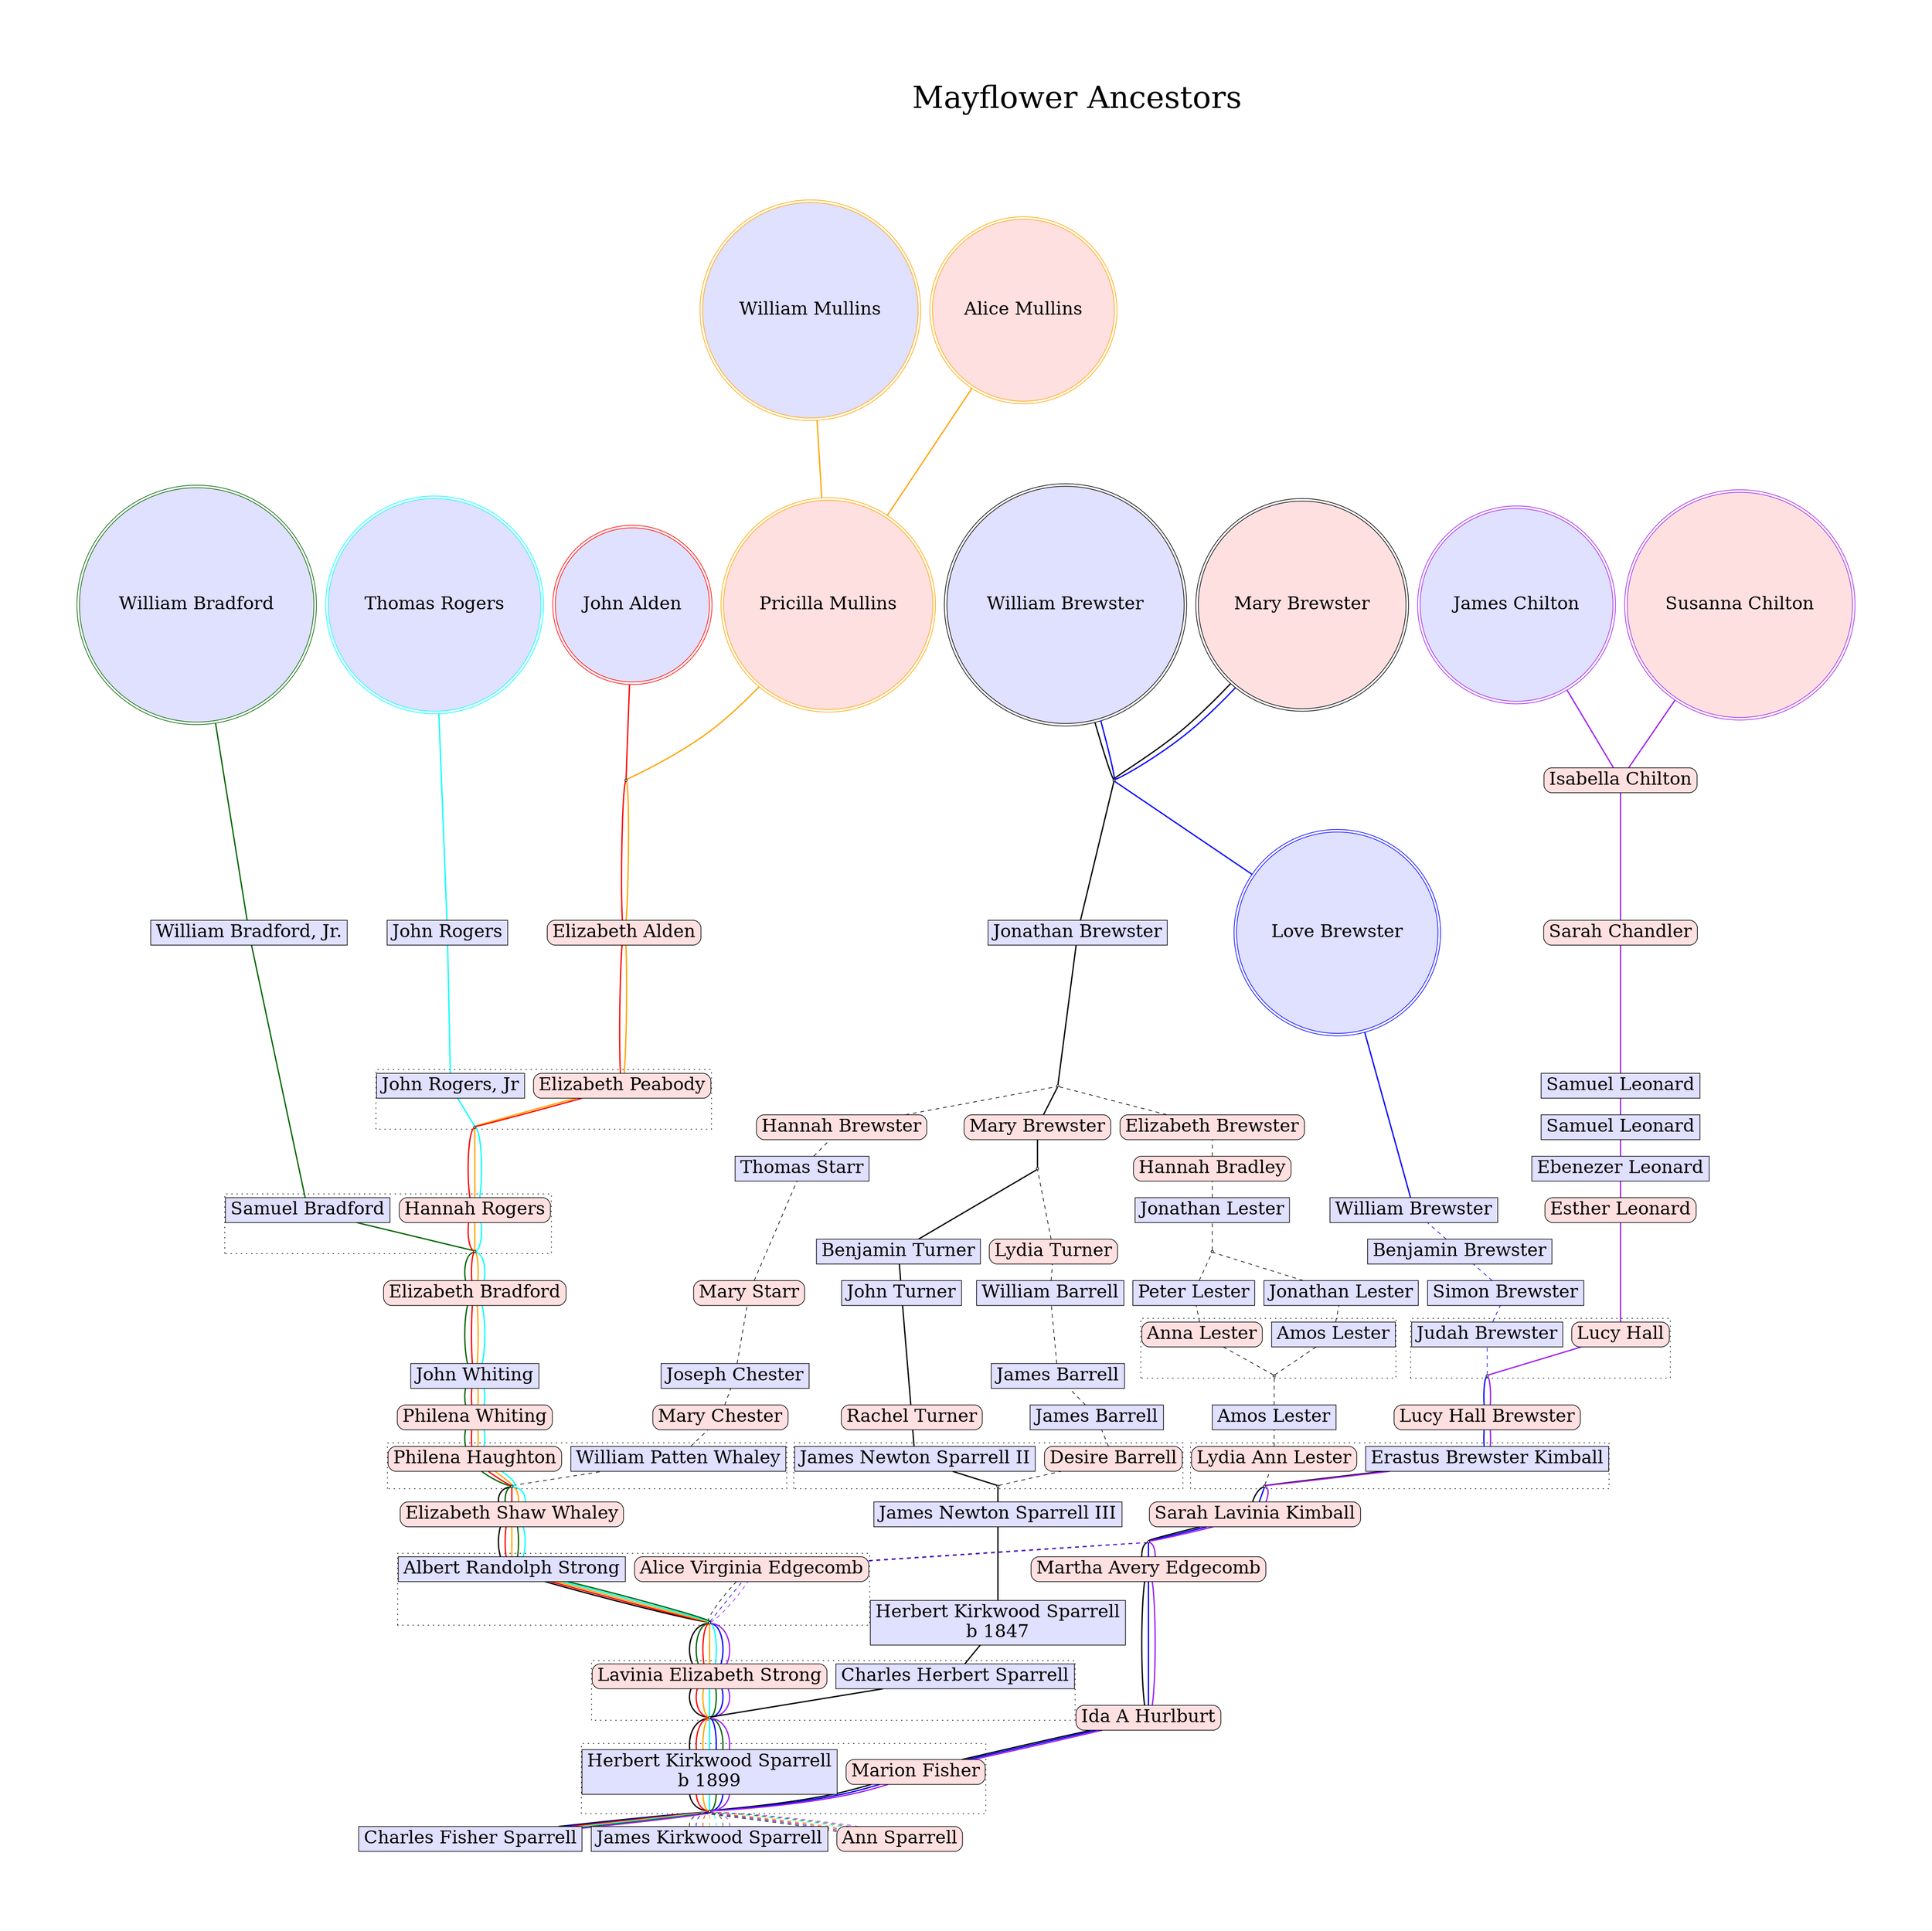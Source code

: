 digraph GRAMPS_graph
{
  bgcolor=white;
  center="true";
  charset="utf8";
  concentrate="false";
  dpi="300";
  graph [fontsize=28];
  margin="1.00,1.00";
  mclimit="99";
  nodesep="0.20";
  outputorder="edgesfirst";
  page="36.00,24.00";
  pagedir="BL";
  rankdir="BT";
  ranksep="0.20";
  ratio="fill";
  searchsize="100";
  size="24.00 22.00";
  splines="true";

  edge [len=0.5 style=solid arrowhead=none arrowtail=normal fontsize=28];
  node [style=filled fontsize=28];


  I0000 [ shape="plaintext" fillcolor="#ffffff"  label="Mayflower Ancestors" fontsize=48];
  I1054 [ shape="box" fillcolor="#ffe0e0" style="rounded,filled" label="Sarah Lavinia Kimball" ];
  I887 [ shape="box" fillcolor="#ffe0e0" style="rounded,filled" label="Mary Brewster" ];
  I1132 [ shape="box" fillcolor="#ffe0e0" style="rounded,filled" label="Lucy Hall" ];
  I1187 [ shape="box" fillcolor="#e0e0ff" style="solid,filled" label="William Brewster" ];
  ITR1 [ shape="circle" fillcolor="#e0e0ff" style="solid,filled" label="Thomas Rogers" peripheries=2 color=cyan];
  IJR1 [ shape="box" fillcolor="#e0e0ff" style="solid,filled" label="John Rogers" ];
  IJR2 [ shape="box" fillcolor="#e0e0ff" style="solid,filled" label="John Rogers, Jr" ];
  I1087 [ shape="box" fillcolor="#ffe0e0" style="rounded,filled" label="Lydia Ann Lester" ];
  I1076 [ shape="box" fillcolor="#e0e0ff" style="solid,filled" label="Erastus Brewster Kimball" ];
  I987 [ shape="box" fillcolor="#e0e0ff" style="solid,filled" label="John Turner" ];
  I1409 [ shape="box" fillcolor="#e0e0ff" style="solid,filled" label="Samuel Bradford" ];
  I1010 [ shape="circle" fillcolor="#e0e0ff" style="solid,filled" label="Love Brewster" peripheries=2 color=blue];
  I832 [ shape="box" fillcolor="#e0e0ff" style="solid,filled" label="William Barrell" ];
  I397 [ shape="box" fillcolor="#ffe0e0" style="rounded,filled" label="Philena Whiting" ];
  I192 [ shape="box" fillcolor="#e0e0ff" style="solid,filled" label="Peter Lester" ];
  I810 [ shape="box" fillcolor="#e0e0ff" style="solid,filled" label="James Barrell" ];
  I665 [ shape="box" fillcolor="#e0e0ff" style="solid,filled" label="Herbert Kirkwood Sparrell\nb 1847" ];
  I965 [ shape="box" fillcolor="#ffe0e0" style="rounded,filled" label="Rachel Turner" ];
  I597 [ shape="box" fillcolor="#e0e0ff" style="solid,filled" label="John Whiting" ];
  I1121 [ shape="box" fillcolor="#e0e0ff" style="solid,filled" label="Judah Brewster" ];
  I1109 [ shape="box" fillcolor="#ffe0e0" style="rounded,filled" label="Lucy Hall Brewster" ];
  I371 [ shape="box" fillcolor="#ffe0e0" style="rounded,filled" label="Marion Fisher" ];
  I1352 [ shape="box" fillcolor="#e0e0ff" style="solid,filled" label="Amos Lester" ];
  I1329 [ shape="box" fillcolor="#e0e0ff" style="solid,filled" label="Amos Lester" ];
  I1408 [ shape="box" fillcolor="#ffe0e0" style="rounded,filled" label="Hannah Rogers" ];
  I406 [ shape="box" fillcolor="#ffe0e0" style="rounded,filled" label="Mary Starr" ];
  I765 [ shape="box" fillcolor="#e0e0ff" style="solid,filled" label="James Newton Sparrell II" ];
  I921 [ shape="circle" fillcolor="#e0e0ff" style="solid,filled" label="William Brewster" peripheries=2 color=black];
  I921b [ shape="circle" fillcolor="#ffe0e0" style="solid,filled" label="Mary Brewster" peripheries=2 color=black];
  I794 [ shape="box" fillcolor="#e0e0ff" style="solid,filled" label="Thomas Starr" ];
  I1065 [ shape="box" fillcolor="#ffe0e0" style="rounded,filled" label="Martha Avery Edgecomb" ];
  I191 [ shape="box" fillcolor="#ffe0e0" style="rounded,filled" label="Lavinia Elizabeth Strong" ];
  I393 [ shape="box" fillcolor="#ffe0e0" style="rounded,filled" label="Mary Chester" ];
  I721 [ shape="box" fillcolor="#e0e0ff" style="solid,filled" label="James Newton Sparrell III" ];
  I1396 [ shape="box" fillcolor="#e0e0ff" style="solid,filled" label="Jonathan Lester" ];
  I751 [ shape="box" fillcolor="#ffe0e0" style="rounded,filled" label="Hannah Bradley" ];
  I776 [ shape="box" fillcolor="#ffe0e0" style="rounded,filled" label="Desire Barrell" ];
  I788 [ shape="box" fillcolor="#e0e0ff" style="solid,filled" label="James Barrell" ];
  I797 [ shape="box" fillcolor="#ffe0e0" style="rounded,filled" label="Hannah Brewster" ];
  I1374 [ shape="box" fillcolor="#e0e0ff" style="solid,filled" label="Jonathan Lester" ];
  I265 [ shape="box" fillcolor="#e0e0ff" style="solid,filled" label="William Patten Whaley" ];
  Icfs [ shape="box" fillcolor="#e0e0ff" style="solid,filled" label="Charles Fisher Sparrell" ];
  Ijks [ shape="box" fillcolor="#e0e0ff" style="solid,filled" label="James Kirkwood Sparrell" ];
  I190 [ shape="box" fillcolor="#ffe0e0" style="rounded,filled" label="Ann Sparrell" ];
  I510 [ shape="box" fillcolor="#ffe0e0" style="rounded,filled" label="Elizabeth Shaw Whaley" ];
  I1032 [ shape="box" fillcolor="#e0e0ff" style="solid,filled" label="Benjamin Turner" ];
  I1417 [ shape="box" fillcolor="#ffe0e0" style="rounded,filled" label="Elizabeth Peabody" ];
  I402 [ shape="box" fillcolor="#ffe0e0" style="rounded,filled" label="Alice Virginia Edgecomb" ];
  I391 [ shape="box" fillcolor="#e0e0ff" style="solid,filled" label="Albert Randolph Strong" ];
  I1143 [ shape="box" fillcolor="#e0e0ff" style="solid,filled" label="Simon Brewster" ];
  I1421 [ shape="box" fillcolor="#e0e0ff" style="solid,filled" label="William Bradford, Jr." ];
  I349 [ shape="box" fillcolor="#ffe0e0" style="rounded,filled" label="Ida A Hurlburt" ];
  I1410 [ shape="circle" fillcolor="#e0e0ff" style="solid,filled" label="William Bradford" peripheries=2 color=darkgreen];
  I271 [ shape="box" fillcolor="#ffe0e0" style="rounded,filled" label="Philena Haughton" ];
  I1400 [ shape="box" fillcolor="#ffe0e0" style="rounded,filled" label="Elizabeth Bradford" ];
  I1165 [ shape="box" fillcolor="#e0e0ff" style="solid,filled" label="Benjamin Brewster" ];
  I898 [ shape="box" fillcolor="#e0e0ff" style="solid,filled" label="Herbert Kirkwood Sparrell\nb 1899" ];
  I1404 [ shape="circle" fillcolor="#e0e0ff" style="solid,filled" label="John Alden" peripheries=2 color=red];
  I1404x [ shape="circle" fillcolor="#ffe0e0" style="solid,filled" label="Pricilla Mullins" peripheries=2 color=orange];
  I1404y [ shape="circle" fillcolor="#e0e0ff" style="solid,filled" label="William Mullins" peripheries=2 color=orange];
  I1404yb [ shape="circle" fillcolor="#ffe0e0" style="solid,filled" label="Alice Mullins" peripheries=2 color=orange];
  I1415 [ shape="box" fillcolor="#ffe0e0" style="rounded,filled" label="Elizabeth Alden" ];
  I899 [ shape="box" fillcolor="#e0e0ff" style="solid,filled" label="Jonathan Brewster" ];
  I1363 [ shape="box" fillcolor="#ffe0e0" style="rounded,filled" label="Anna Lester" ];
  I403 [ shape="box" fillcolor="#e0e0ff" style="solid,filled" label="Joseph Chester" ];
  I1340 [ shape="box" fillcolor="#e0e0ff" style="solid,filled" label="Charles Herbert Sparrell" ];
  I214 [ shape="box" fillcolor="#ffe0e0" style="rounded,filled" label="Elizabeth Brewster" ];
  I865 [ shape="box" fillcolor="#ffe0e0" style="rounded,filled" label="Lydia Turner" ];

  I878 -> I880 [ color=purple style=bold ];

  F_Rogers [ shape="point" fillcolor="#ffffe0" style="solid,filled" label="" ];
  F572 [ shape="point" fillcolor="#ffffe0" style="solid,filled" label="m" ];
  F469 [ shape="point" fillcolor="#ffffe0" style="solid,filled" label="m" ];
  F590 [ shape="point" fillcolor="#ffffe0" style="solid,filled" label="m" ];
  F560 [ shape="point" fillcolor="#ffffe0" style="solid,filled" label="560" ];
  F304 [ shape="point" fillcolor="#ffffe0" style="solid,filled" label="" ];
  F437 [ shape="point" fillcolor="#ffffe0" style="solid,filled" label="m" ];
  F259 [ shape="point" fillcolor="#ffffe0" style="solid,filled" label="m" ];
  F282 [ shape="point" fillcolor="#ffffe0" style="solid,filled" label="282" ];
  F382 [ shape="point" fillcolor="#ffffe0" style="solid,filled" label="382" ];
  F574 [ shape="point" fillcolor="#ffffe0" style="solid,filled" label="m" ];
  F606 [ shape="point" fillcolor="#ffffe0" style="solid,filled" label="m" ];
  F_Alden [ shape="point" fillcolor="#ffffe0" style="solid,filled" label="" ];
  F415 [ shape="point" fillcolor="#ffffe0" style="solid,filled" label="m" ];
  F293 [ shape="point" fillcolor="#ffffe0" style="solid,filled" label="293" ];
  F0727 [ shape="ellipse" fillcolor="#ffffe0" style="invis" label="" ];
  F205 [ shape="point" fillcolor="#ffffe0" style="solid,filled" label="m" ];

  // Top Generation
  { rank = same; I1265; I1265b; I1404; I1404x; I921; I921b; I1410; ITR1;} // Chilton, Alden, Brewster, Bradford, Rogers

  I1404 -> I1404x [style="invis"]; //John Alden to Pricilla Mullins
  subgraph cluster_F_Alden
  {
  style="invis";
  F_Alden -> I1404 [color=red  style=bold]; // father: John Alden
  F_Alden -> I1404x [color=orange style=bold]; // mother: Pricilla Mullins
  }

  subgraph cluster_F_Rogers
  {
  style="dotted";
  F_Rogers -> IJR2 [color=cyan style=bold]; // father: John Rogers, Jr.
  F_Rogers -> I1417 [color=orange style=bold]; // mother: Elizabeth Peabody
  F_Rogers -> I1417 [color=red  style=bold]; // mother: Elizabeth Peabody
  }

  // 'above' the top generation
  I1404x -> I1404y [color=orange style=bold]; // Pricilla Mullins to her parents
  I1404x -> I1404yb [color=orange style=bold]; // Pricilla Mullins to her parents

  // Next to Top Generation
  { rank = same; I885; I1421; I1415; I1010; I899; } // Sarah Chandler, William Bradford Jr, Elizabeth Alden, Love Brewster, Jonathon Brewster

  { rank = same; I1032; I865; } //Benjamin Turner, Lydia Turner


  // Generation 11
  { rank = same; I1400; I406; I832; I1143; } // Faith Ripley, Elizabeth Bradford, Mary Starr, William Barrell, Simon Brewster

  // Generation 9
  { rank = same; I1329; I1109; I788; } //Amos Lester, Lucy Hall Brewster, James Barrell

  // Generation 7
  { rank = same; I721; I510; I1054; } //James Newton Sparrell III, Elizabeth Shaw Whaley, Sarah Lavinia Kimball
  // Generation 6
  // Generation 5

  I1415 -> F_Alden [color=red  style=bold]; // child:  Elizabeth Alden to father John Alden
  I1415 -> F_Alden [color=orange style=bold]; // child:  Elizabeth Alden to father John Alden

  F304 -> I921 [color=black style=bold]; // father: William Brewster
  F304 -> I921b [color=black style=bold];
  F304 -> I921 [color=blue style=bold]; // father: William Brewster
  F304 -> I921b [color=blue style=bold];
  I899 -> F304 [color=black style=bold]; // child:  Jonathan Brewster
  I1010 -> F304 [color=blue style=bold]; // child:  Love Brewster

  I1421 -> I1410 [color=darkgreen style=bold]; // child:  William Bradford, Jr. to father: William Bradford

  I1409 -> I1421 [color=darkgreen style=bold]; // child:  Samuel Bradford to father: William Bradford, Jr.

  I776 -> I788 [color=black style=dashed]; // child:  Desire Barrell to father: James Barrell

  subgraph cluster_F572
  {
  style="dotted";
  F572 -> I1340 [color=black style=bold]; // father: Charles Herbert Sparrell
  F572 -> I191 [color=black style=bold]; // mother: Lavinia Elizabeth Strong
  F572 -> I191 [color=red  style=bold]; // mother: Lavinia Elizabeth Strong
  F572 -> I191 [color=orange style=bold]; // mother: Lavinia Elizabeth Strong
  F572 -> I191 [color=cyan style=bold]; // mother: Lavinia Elizabeth Strong
  F572 -> I191 [color=darkgreen style=bold]; // mother: Lavinia Elizabeth Strong
  F572 -> I191 [color=blue style=bold]; // mother: Lavinia Elizabeth Strong
  F572 -> I191 [color=purple style=bold]; // mother: Lavinia Elizabeth Strong
  }
  I898 -> F572 [color=black style=bold]; // child:  Herbert Kirkwood Sparrell
  I898 -> F572 [color=red  style=bold]; // child:  Herbert Kirkwood Sparrell
  I898 -> F572 [color=orange style=bold]; // child:  Herbert Kirkwood Sparrell
  I898 -> F572 [color=cyan style=bold]; // child:  Herbert Kirkwood Sparrell
  I898 -> F572 [color=blue style=bold]; // child:  Herbert Kirkwood Sparrell
  I898 -> F572 [color=darkgreen style=bold]; // child:  Herbert Kirkwood Sparrell
  I898 -> F572 [color=purple style=bold]; // child:  Herbert Kirkwood Sparrell

  subgraph cluster_F469
  {
  style="dotted";
  F469 -> I1409 [color=darkgreen style=bold]; // father: Samuel Bradford
  F469 -> I1408 [color=red  style=bold]; // mother: Hannah Rogers
  F469 -> I1408 [color=orange style=bold]; // mother: Hannah Rogers
  F469 -> I1408 [color=cyan style=bold]; // mother: Hannah Rogers
  }
  I1400 -> F469 [color=darkgreen style=bold]; // child:  Elizabeth Bradford
  I1400 -> F469 [color=red  style=bold]; // child:  Elizabeth Bradford
  I1400 -> F469 [color=orange style=bold]; // child:  Elizabeth Bradford
  I1400 -> F469 [color=cyan style=bold]; // child:  Elizabeth Bradford

  I371 -> I349 [color=black style=bold]; // child:  Marion Fisher to mother: Ida A Hurlburt
  I371 -> I349 [color=blue style=bold]; // child:  Marion Fisher to mother: Ida A Hurlburt
  I371 -> I349 [color=purple style=bold]; // child:  Marion Fisher to mother: Ida A Hurlburt

  I832 -> I865 [color=black style=dashed]; // child:  William Barrell

  I1121 -> I1143 [color=blue style=dashed]; // child:  Judah Brewster to father: Simon Brewster

  subgraph cluster_F590
  {
  style="dotted";
  F590 -> I1352 [color=black style=dashed]; // father: Amos Lester
  F590 -> I1363 [color=black style=dashed]; // mother: Anna Lester
  }
  I1329 -> F590 [color=black style=dashed]; // child:  Amos Lester

  I810 -> I832 [color=black style=dashed]; // child:  James Barrell

  subgraph cluster_F560
  {
  style="invis";
  F560 -> I1396 [color=black style=dashed]; // father: Jonathan Lester
  }
  I192 -> F560 [color=black style=dashed]; // child:  Peter Lester
  I1374 -> F560 [color=black style=dashed]; // child:  Jonathan Lester

  I1165 -> I1187 [color=blue style=dashed]; // child:  Benjamin Brewster to father: William Brewster

  I403 -> I406 [color=black style=dashed]; // child:  Joseph Chester to mother: Mary Starr

  subgraph cluster_F437
  {
  style="dotted";
  F437 -> I1121 [color=blue style=dashed]; // father: Judah Brewster
  F437 -> I1132 [color=purple style=bold]; // mother: Lucy Hall
  }
  I1109 -> F437 [color=blue style=bold]; // child:  Lucy Hall Brewster
  I1109 -> F437 [color=purple style=bold]; // child:  Lucy Hall Brewster

  I765 -> I965 [color=black style=bold]; // child:  James Newton Sparrell to mother: Rachel Turner

  I965 -> I987 [color=black style=bold]; // child:  Rachel Turner to father: John Turner

  I1363 -> I192 [color=black style=dashed]; // child:  Anna Lester to father: Peter Lester

  subgraph cluster_F259
  {
  style="dotted";
  F259 -> I898 [color=black style=bold]; // father: Herbert Kirkwood Sparrell
  F259 -> I898 [color=red  style=bold]; // father: Herbert Kirkwood Sparrell
  F259 -> I898 [color=orange style=bold]; // father: Herbert Kirkwood Sparrell
  F259 -> I898 [color=cyan style=bold]; // father: Herbert Kirkwood Sparrell
  F259 -> I898 [color=darkgreen style=bold]; // father: Herbert Kirkwood Sparrell
  F259 -> I898 [color=blue style=bold]; // father: Herbert Kirkwood Sparrell
  F259 -> I898 [color=purple style=bold]; // father: Herbert Kirkwood Sparrell
  F259 -> I371 [color=black style=bold]; // mother: Marion Fisher
  F259 -> I371 [color=blue style=bold]; // mother: Marion Fisher
  F259 -> I371 [color=purple style=bold]; // mother: Marion Fisher
  }
  Icfs -> F259 [color=black style=bold]; // child:  Charles Fisher Sparrell
  Icfs -> F259 [color=blue style=bold]; // child:  Charles Fisher Sparrell
  Icfs -> F259 [color=red  style=bold]; // child:  Charles Fisher Sparrell
  Icfs -> F259 [color=orange style=bold]; // child:  Charles Fisher Sparrell
  Icfs -> F259 [color=cyan style=bold]; // child:  Charles Fisher Sparrell
  Icfs -> F259 [color=darkgreen style=bold]; // child:  Charles Fisher Sparrell
  Icfs -> F259 [color=purple style=bold]; // child:  Charles Fisher Sparrell

  Ijks -> F259 [color=black style=dashed]; // child:  Charles Fisher Sparrell
  Ijks -> F259 [color=blue style=dashed]; // child:  Charles Fisher Sparrell
  Ijks -> F259 [color=red  style=dashed]; // child:  Charles Fisher Sparrell
  Ijks -> F259 [color=orange style=dashed]; // child:  Charles Fisher Sparrell
  Ijks -> F259 [color=cyan style=dashed]; // child:  Charles Fisher Sparrell
  Ijks -> F259 [color=darkgreen style=dashed]; // child:  Charles Fisher Sparrell
  Ijks -> F259 [color=purple style=dashed]; // child:  Charles Fisher Sparrell

  I190 -> F259 [color=black style=dashed]; // child:  Charles Fisher Sparrell
  I190 -> F259 [color=blue style=dashed]; // child:  Charles Fisher Sparrell
  I190 -> F259 [color=red  style=dashed]; // child:  Charles Fisher Sparrell
  I190 -> F259 [color=orange style=dashed]; // child:  Charles Fisher Sparrell
  I190 -> F259 [color=cyan style=dashed]; // child:  Charles Fisher Sparrell
  I190 -> F259 [color=darkgreen style=dashed]; // child:  Charles Fisher Sparrell
  I190 -> F259 [color=purple style=dashed]; // child:  Charles Fisher Sparrell

  I794 -> I797 [color=black style=dashed]; // child:  Thomas Starr to mother: Hannah Brewster

  I1340 -> I665 [color=black style=bold]; // child:  Charles Herbert Sparrell to father: Herbert Kirkwood Sparrell

  I406 -> I794 [color=black style=dashed]; // child:  Mary Starr to father: Thomas Starr

  subgraph cluster_F282
  {
  style="invis";
  //F282 -> I876 [color=black style=dashed]; // father: John Turner
  F282 -> I887 [color=black style=bold]; // mother: Mary Brewster
  }
  I865 -> F282 [minlen=2.0 color=black style=dashed]; // child:  Lydia Turner
  I1032 -> F282 [color=black style=bold]; // child:  Benjamin Turner

  I1187 -> I1010 [color=blue style=bold]; // child:  William Brewster to father: Love Brewster

  I751 -> I214 [color=black style=dashed]; // child:  Hannah Bradley to mother: Elizabeth Brewster

  I271 -> I397 [color=darkgreen style=bold]; // child:  Philena Haughton -> Philena Whiting
  I271 -> I397 [color=red  style=bold]; // child:  Philena Haughton -> Philena Whiting
  I271 -> I397 [color=orange style=bold]; // child:  Philena Haughton -> Philena Whiting
  I271 -> I397 [color=cyan style=bold]; // child:  Philena Haughton -> Philena Whiting

  I1417 -> I1415 [color=red  style=bold]; // child:  Elizabeth Peabody to mother: Elizabeth Alden
  I1417 -> I1415 [color=orange style=bold]; // child:  Elizabeth Peabody to mother: Elizabeth Alden

  subgraph cluster_F382
  {
  style="invis";
  F382 -> I1054 [color=black style=bold]; // mother: Sarah Lavinia Kimball
  F382 -> I1054 [color=blue style=bold]; // mother: Sarah Lavinia Kimball
  F382 -> I1054 [color=purple style=bold]; // mother: Sarah Lavinia Kimball
  }
  I402 -> F382 [color=black style=dashed]; // child:  Alice Virginia Edgecomb
  I402 -> F382 [color=blue style=dashed]; // child:  Alice Virginia Edgecomb
  I402 -> F382 [color=purple style=dashed]; // child:  Alice Virginia Edgecomb
  I1065 -> F382 [color=black style=bold]; // child:  Martha Avery Edgecomb
  I1065 -> F382 [color=blue style=bold]; // child:  Martha Avery Edgecomb
  I1065 -> F382 [color=purple style=bold]; // child:  Martha Avery Edgecomb

  I397 -> I597 [color=darkgreen style=bold]; // child:  Philena Whiting to father: John Whiting
  I397 -> I597 [color=red  style=bold]; // child:  Philena Whiting to father: John Whiting
  I397 -> I597 [color=orange style=bold]; // child:  Philena Whiting to father: John Whiting
  I397 -> I597 [color=cyan style=bold]; // child:  Philena Whiting to father: John Whiting

  subgraph cluster_F574
  {
  style="dotted";
  F574 -> I391 [color=black style=bold]; // father: Albert Randolph Strong
  F574 -> I391 [color=red  style=bold]; // father: Albert Randolph Strong
  F574 -> I391 [color=orange style=bold]; // father: Albert Randolph Strong
  F574 -> I391 [color=cyan style=bold]; // father: Albert Randolph Strong
  F574 -> I391 [color=darkgreen style=bold]; // father: Albert Randolph Strong
  F574 -> I402 [color=black style=dashed]; // mother: Alice Virginia Edgecomb
  F574 -> I402 [color=blue style=dashed]; // mother: Alice Virginia Edgecomb
  F574 -> I402 [color=purple style=dashed]; // mother: Alice Virginia Edgecomb
  }
  I191 -> F574 [color=black style=bold]; // child:  Lavinia Elizabeth Strong
  I191 -> F574 [color=darkgreen style=bold]; // child:  Lavinia Elizabeth Strong
  I191 -> F574 [color=red  style=bold]; // child:  Lavinia Elizabeth Strong
  I191 -> F574 [color=orange style=bold]; // child:  Lavinia Elizabeth Strong
  I191 -> F574 [color=cyan style=bold]; // child:  Lavinia Elizabeth Strong
  I191 -> F574 [color=blue style=bold]; // child:  Lavinia Elizabeth Strong
  I191 -> F574 [color=purple style=bold]; // child:  Lavinia Elizabeth Strong

  I1087 -> I1329 [color=black style=dashed]; // child:  Lydia Ann Lester to father: Amos Lester

  I1396 -> I751 [color=black style=dashed]; // child:  Jonathan Lester to mother: Hannah Bradley

  subgraph cluster_F606
  {
  style="dotted";
  F606 -> I265 [color=black style=dashed]; // father: William Patten Whaley
  F606 -> I271 [color=darkgreen style=bold]; // mother: Philena Haughton
  F606 -> I271 [color=red  style=bold]; // mother: Philena Haughton
  F606 -> I271 [color=orange style=bold]; // mother: Philena Haughton
  F606 -> I271 [color=cyan style=bold]; // mother: Philena Haughton
  }
  I510 -> F606 [color=black style=bold]; // child:  Elizabeth Shaw Whaley
  I510 -> F606 [color=darkgreen style=bold]; // child:  Elizabeth Shaw Whaley
  I510 -> F606 [color=red  style=bold]; // child:  Elizabeth Shaw Whaley
  I510 -> F606 [color=orange style=bold]; // child:  Elizabeth Shaw Whaley
  I510 -> F606 [color=cyan style=bold]; // child:  Elizabeth Shaw Whaley

  I665 -> I721 [color=black style=bold]; // child:  Herbert Kirkwood Sparrell to father: James Newton Sparrell

  subgraph cluster_F415
  {
  style="dotted";
  F415 -> I1076 [color=black style=bold]; // father: Erastus Brewster Kimball
  F415 -> I1076 [color=purple style=bold]; // father: Erastus Brewster Kimball
  F415 -> I1087 [color=black style=dashed]; // mother: Lydia Ann Lester
  }
  I1054 -> F415 [color=black style=bold]; // child:  Sarah Lavinia Kimball
  I1054 -> F415 [color=blue style=bold]; // child:  Sarah Lavinia Kimball
  I1054 -> F415 [color=purple style=bold]; // child:  Sarah Lavinia Kimball

  I1076 -> I1109 [color=blue style=bold]; // child:  Erastus Brewster Kimball to mother: Lucy Hall Brewster
  I1076 -> I1109 [color=purple style=bold]; // child:  Erastus Brewster Kimball to mother: Lucy Hall Brewster

  I1143 -> I1165 [color=blue style=dashed]; // child:  Simon Brewster to father: Benjamin Brewster

  I349 -> I1065 [minlen=2.0 color=black style=bold]; // child:  Ida A Hurlburt to mother: Martha Avery Edgecomb
  I349 -> I1065 [minlen=2.0 color=blue style=bold]; // child:  Ida A Hurlburt to mother: Martha Avery Edgecomb
  I349 -> I1065 [minlen=2.0 color=purple style=bold]; // child:  Ida A Hurlburt to mother: Martha Avery Edgecomb

  I987 -> I1032 [color=black style=bold]; // child:  John Turner to father: Benjamin Turner

  I1352 -> I1374 [color=black style=dashed]; // child:  Amos Lester to father: Jonathan Lester

  I391 -> I510 [color=black style=bold]; // child:  Albert Randolph Strong to mother: Elizabeth Shaw Whaley
  I391 -> I510 [color=red  style=bold]; // child:  Albert Randolph Strong to mother: Elizabeth Shaw Whaley
  I391 -> I510 [color=orange style=bold]; // child:  Albert Randolph Strong to mother: Elizabeth Shaw Whaley
  I391 -> I510 [color=darkgreen style=bold]; // child:  Albert Randolph Strong to mother: Elizabeth Shaw Whaley
  I391 -> I510 [color=cyan style=bold]; // child:  Albert Randolph Strong to mother: Elizabeth Shaw Whaley

  I393 -> I403 [color=black style=dashed]; // child:  Mary Chester to father: Joseph Chester

  subgraph cluster_F293
  {
  style="invis";
  F293 -> I899 [color=black style=bold]; // father: Jonathan Brewster
  }
  I214 -> F293 [color=black style=dashed]; // child:  Elizabeth Brewster
  I797 -> F293 [color=black style=dashed]; // child:  Hannah Brewster
  I887 -> F293 [color=black style=bold]; // child:  Mary Brewster

  F0727 -> I0000 [style=invis]; // father:  Mayflower
  I1404y -> F0727 [style=invis]; // child:  Mullins
  I1404yb -> F0727 [style=invis]; // child:  Mullins
  I921 -> F0727 [style=invis]; // child:  William Brewster
  I921b -> F0727 [style=invis]; // child:  Mary Brewster
  I1410 -> F0727 [style=invis]; // child:  William Bradford
  I1404 -> F0727 [style=invis]; // child:  John Alden
  I1265 -> F0727 [style=invis]; // Chilton
  I1265b -> F0727 [style=invis]; // Chilton

  I788 -> I810 [color=black style=dashed]; // child:  James Barrell

  subgraph cluster_F205
  {
  style="dotted";
  F205 -> I765 [color=black style=bold]; // father: James Newton Sparrell
  F205 -> I776 [color=black style=dashed]; // mother: Desire Barrell
  }
  I721 -> F205 [color=black style=bold]; // child:  James Newton Sparrell

  I1408 -> F_Rogers [color=red  style=bold]; // child:  Hannah Rogers to mother: Elizabeth Peabody
  I1408 -> F_Rogers [color=orange style=bold]; // child:  Hannah Rogers to mother: Elizabeth Peabody
  I1408 -> F_Rogers [color=cyan style=bold]; // child:  Hannah Rogers to father: John Rogers

  I597 -> I1400 [color=darkgreen style=bold]; // child:  John Whiting to mother: Elizabeth Bradford
  I597 -> I1400 [color=red  style=bold]; // child:  John Whiting to mother: Elizabeth Bradford
  I597 -> I1400 [color=orange style=bold]; // child:  John Whiting to mother: Elizabeth Bradford
  I597 -> I1400 [color=cyan style=bold]; // child:  John Whiting to mother: Elizabeth Bradford

  I265 -> I393 [color=black style=dashed]; // child:  William Patten Whaley to mother: Mary Chester

  I1265 [ shape="circle" fillcolor="#e0e0ff" style="solid,filled" label="James Chilton" peripheries=2 color=purple ];
  I1265b [ shape="circle" fillcolor="#ffe0e0" style="solid,filled" label="Susanna Chilton" peripheries=2 color=purple ];
  I878 [ shape="box" fillcolor="#e0e0ff" style="solid,filled" label="Ebenezer Leonard" ];
  I885 [ shape="box" fillcolor="#ffe0e0" style="rounded,filled" label="Sarah Chandler" ];
  I880 [ shape="box" fillcolor="#e0e0ff" style="solid,filled" label="Samuel Leonard" ];
  I882 [ shape="box" fillcolor="#e0e0ff" style="solid,filled" label="Samuel Leonard" ];
  I1271 [ shape="box" fillcolor="#ffe0e0" style="rounded,filled" label="Isabella Chilton" ];
  I840 [ shape="box" fillcolor="#ffe0e0" style="rounded,filled" label="Esther Leonard" ];
  I885 -> I1271 [ color=purple style=bold ];
  I880 -> I882 [ color=purple style=bold ];
  I1132 -> I840 [ color=purple style=bold ];
  I882 -> I885 [ color=purple style=bold ];
  I1271 -> I1265 [ color=purple style=bold ];
  I1271 -> I1265b [ color=purple style=bold ];
  I840 -> I878 [ color=purple style=bold ];

  IJR1 -> ITR1 [ color=cyan style=bold ];
  IJR2 -> IJR1 [ color=cyan style=bold ];

}

